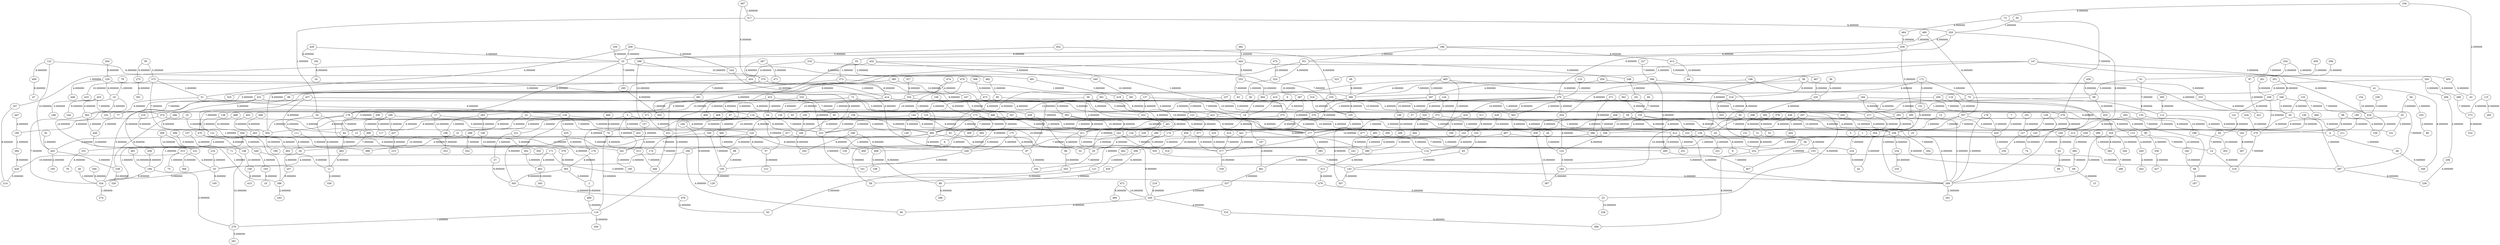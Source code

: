 graph {
 294--334 [ label =9.000000 ];
 458--194 [ label =8.000000 ];
 480--357 [ label =6.000000 ];
 480--186 [ label =1.000000 ];
 72--179 [ label =10.000000 ];
 72--470 [ label =7.000000 ];
 72--347 [ label =3.000000 ];
 72--277 [ label =2.000000 ];
 327--335 [ label =6.000000 ];
 368--473 [ label =8.000000 ];
 402--304 [ label =9.000000 ];
 382--444 [ label =1.000000 ];
 410--277 [ label =7.000000 ];
 109--173 [ label =6.000000 ];
 178--269 [ label =1.000000 ];
 178--420 [ label =5.000000 ];
 173--485 [ label =5.000000 ];
 173--338 [ label =8.000000 ];
 173--21 [ label =2.000000 ];
 173--250 [ label =10.000000 ];
 173--81 [ label =7.000000 ];
 107--148 [ label =4.000000 ];
 346--422 [ label =8.000000 ];
 346--416 [ label =7.000000 ];
 346--30 [ label =5.000000 ];
 124--372 [ label =3.000000 ];
 124--146 [ label =10.000000 ];
 330--32 [ label =9.000000 ];
 434--270 [ label =10.000000 ];
 60--59 [ label =7.000000 ];
 210--470 [ label =8.000000 ];
 378--26 [ label =7.000000 ];
 378--151 [ label =9.000000 ];
 254--61 [ label =7.000000 ];
 254--405 [ label =2.000000 ];
 254--97 [ label =2.000000 ];
 348--370 [ label =10.000000 ];
 348--157 [ label =10.000000 ];
 289--282 [ label =1.000000 ];
 198--297 [ label =4.000000 ];
 198--68 [ label =7.000000 ];
 245--200 [ label =8.000000 ];
 245--406 [ label =3.000000 ];
 245--288 [ label =9.000000 ];
 40--334 [ label =1.000000 ];
 200--269 [ label =10.000000 ];
 200--392 [ label =6.000000 ];
 91--443 [ label =2.000000 ];
 3--223 [ label =4.000000 ];
 3--380 [ label =8.000000 ];
 3--221 [ label =1.000000 ];
 3--341 [ label =5.000000 ];
 3--403 [ label =5.000000 ];
 465--485 [ label =6.000000 ];
 465--177 [ label =2.000000 ];
 465--297 [ label =2.000000 ];
 465--318 [ label =9.000000 ];
 474--335 [ label =4.000000 ];
 335--177 [ label =4.000000 ];
 335--138 [ label =5.000000 ];
 227--398 [ label =7.000000 ];
 186--32 [ label =9.000000 ];
 186--413 [ label =9.000000 ];
 186--351 [ label =2.000000 ];
 444--304 [ label =8.000000 ];
 444--467 [ label =5.000000 ];
 444--253 [ label =5.000000 ];
 417--166 [ label =9.000000 ];
 417--89 [ label =9.000000 ];
 207--338 [ label =8.000000 ];
 207--411 [ label =4.000000 ];
 207--404 [ label =1.000000 ];
 372--223 [ label =1.000000 ];
 372--26 [ label =4.000000 ];
 372--494 [ label =4.000000 ];
 494--380 [ label =2.000000 ];
 201--258 [ label =8.000000 ];
 429--32 [ label =5.000000 ];
 429--182 [ label =8.000000 ];
 138--131 [ label =3.000000 ];
 413--64 [ label =10.000000 ];
 175--249 [ label =5.000000 ];
 175--87 [ label =6.000000 ];
 432--105 [ label =7.000000 ];
 432--340 [ label =6.000000 ];
 432--272 [ label =1.000000 ];
 232--119 [ label =4.000000 ];
 232--65 [ label =7.000000 ];
 146--299 [ label =10.000000 ];
 473--422 [ label =5.000000 ];
 473--283 [ label =1.000000 ];
 360--499 [ label =3.000000 ];
 137--45 [ label =10.000000 ];
 137--23 [ label =9.000000 ];
 137--322 [ label =4.000000 ];
 61--99 [ label =5.000000 ];
 61--135 [ label =7.000000 ];
 184--292 [ label =9.000000 ];
 184--363 [ label =3.000000 ];
 184--135 [ label =7.000000 ];
 135--189 [ label =10.000000 ];
 147--222 [ label =3.000000 ];
 147--416 [ label =8.000000 ];
 147--41 [ label =3.000000 ];
 147--323 [ label =2.000000 ];
 323--267 [ label =10.000000 ];
 221--27 [ label =1.000000 ];
 264--229 [ label =9.000000 ];
 122--443 [ label =10.000000 ];
 122--409 [ label =8.000000 ];
 122--482 [ label =6.000000 ];
 319--454 [ label =4.000000 ];
 319--375 [ label =1.000000 ];
 271--329 [ label =9.000000 ];
 271--383 [ label =2.000000 ];
 271--386 [ label =9.000000 ];
 392--386 [ label =4.000000 ];
 81--205 [ label =8.000000 ];
 81--493 [ label =3.000000 ];
 470--440 [ label =3.000000 ];
 470--148 [ label =8.000000 ];
 470--493 [ label =8.000000 ];
 398--30 [ label =4.000000 ];
 398--495 [ label =2.000000 ];
 398--364 [ label =7.000000 ];
 67--304 [ label =8.000000 ];
 67--20 [ label =10.000000 ];
 6--144 [ label =3.000000 ];
 6--202 [ label =6.000000 ];
 459--97 [ label =2.000000 ];
 154--416 [ label =10.000000 ];
 267--278 [ label =2.000000 ];
 267--375 [ label =5.000000 ];
 267--174 [ label =4.000000 ];
 452--32 [ label =5.000000 ];
 452--235 [ label =8.000000 ];
 405--43 [ label =9.000000 ];
 104--73 [ label =6.000000 ];
 104--43 [ label =2.000000 ];
 216--33 [ label =2.000000 ];
 110--276 [ label =1.000000 ];
 497--454 [ label =9.000000 ];
 497--317 [ label =1.000000 ];
 39--59 [ label =3.000000 ];
 39--411 [ label =2.000000 ];
 39--468 [ label =10.000000 ];
 39--401 [ label =4.000000 ];
 401--20 [ label =2.000000 ];
 430--99 [ label =9.000000 ];
 317--328 [ label =6.000000 ];
 317--34 [ label =1.000000 ];
 95--373 [ label =5.000000 ];
 95--275 [ label =6.000000 ];
 488--500 [ label =10.000000 ];
 235--374 [ label =10.000000 ];
 235--397 [ label =7.000000 ];
 50--328 [ label =1.000000 ];
 17--177 [ label =8.000000 ];
 17--437 [ label =6.000000 ];
 17--196 [ label =10.000000 ];
 287--370 [ label =6.000000 ];
 287--471 [ label =3.000000 ];
 370--177 [ label =3.000000 ];
 370--381 [ label =7.000000 ];
 370--414 [ label =8.000000 ];
 370--77 [ label =3.000000 ];
 12--338 [ label =1.000000 ];
 477--114 [ label =5.000000 ];
 118--357 [ label =10.000000 ];
 209--32 [ label =3.000000 ];
 209--51 [ label =4.000000 ];
 209--244 [ label =2.000000 ];
 361--123 [ label =8.000000 ];
 361--393 [ label =5.000000 ];
 172--390 [ label =6.000000 ];
 172--70 [ label =3.000000 ];
 172--152 [ label =3.000000 ];
 288--273 [ label =7.000000 ];
 78--19 [ label =1.000000 ];
 253--364 [ label =10.000000 ];
 253--63 [ label =7.000000 ];
 45--120 [ label =6.000000 ];
 45--420 [ label =1.000000 ];
 45--84 [ label =8.000000 ];
 500--194 [ label =1.000000 ];
 500--379 [ label =5.000000 ];
 308--97 [ label =6.000000 ];
 453--363 [ label =9.000000 ];
 453--374 [ label =7.000000 ];
 453--188 [ label =3.000000 ];
 103--114 [ label =8.000000 ];
 103--83 [ label =4.000000 ];
 56--204 [ label =9.000000 ];
 56--318 [ label =8.000000 ];
 56--333 [ label =5.000000 ];
 328--276 [ label =9.000000 ];
 328--439 [ label =6.000000 ];
 328--252 [ label =9.000000 ];
 10--238 [ label =8.000000 ];
 10--263 [ label =3.000000 ];
 263--341 [ label =5.000000 ];
 357--338 [ label =7.000000 ];
 357--162 [ label =9.000000 ];
 357--208 [ label =8.000000 ];
 364--16 [ label =2.000000 ];
 419--59 [ label =10.000000 ];
 419--16 [ label =7.000000 ];
 408--208 [ label =7.000000 ];
 73--278 [ label =7.000000 ];
 73--464 [ label =4.000000 ];
 464--439 [ label =3.000000 ];
 276--269 [ label =3.000000 ];
 276--179 [ label =4.000000 ];
 276--204 [ label =1.000000 ];
 276--424 [ label =10.000000 ];
 276--37 [ label =6.000000 ];
 229--19 [ label =9.000000 ];
 229--393 [ label =8.000000 ];
 229--448 [ label =4.000000 ];
 239--416 [ label =3.000000 ];
 377--277 [ label =9.000000 ];
 373--223 [ label =6.000000 ];
 373--51 [ label =2.000000 ];
 373--131 [ label =7.000000 ];
 373--433 [ label =10.000000 ];
 70--112 [ label =8.000000 ];
 70--436 [ label =3.000000 ];
 32--179 [ label =6.000000 ];
 32--491 [ label =6.000000 ];
 32--167 [ label =1.000000 ];
 32--295 [ label =7.000000 ];
 98--270 [ label =9.000000 ];
 98--159 [ label =4.000000 ];
 416--159 [ label =1.000000 ];
 191--127 [ label =10.000000 ];
 311--142 [ label =9.000000 ];
 157--313 [ label =1.000000 ];
 272--247 [ label =10.000000 ];
 272--431 [ label =10.000000 ];
 431--231 [ label =6.000000 ];
 431--77 [ label =7.000000 ];
 431--383 [ label =4.000000 ];
 468--13 [ label =3.000000 ];
 374--190 [ label =4.000000 ];
 374--13 [ label =2.000000 ];
 268--304 [ label =9.000000 ];
 261--258 [ label =9.000000 ];
 491--418 [ label =3.000000 ];
 418--376 [ label =10.000000 ];
 418--16 [ label =7.000000 ];
 320--177 [ label =1.000000 ];
 351--248 [ label =6.000000 ];
 351--116 [ label =2.000000 ];
 351--324 [ label =6.000000 ];
 237--84 [ label =5.000000 ];
 237--278 [ label =2.000000 ];
 371--451 [ label =5.000000 ];
 247--438 [ label =5.000000 ];
 438--411 [ label =9.000000 ];
 436--53 [ label =8.000000 ];
 148--156 [ label =10.000000 ];
 381--302 [ label =1.000000 ];
 295--302 [ label =9.000000 ];
 34--2 [ label =4.000000 ];
 34--111 [ label =4.000000 ];
 385--87 [ label =7.000000 ];
 385--86 [ label =8.000000 ];
 99--292 [ label =1.000000 ];
 99--455 [ label =9.000000 ];
 406--206 [ label =2.000000 ];
 26--8 [ label =8.000000 ];
 466--79 [ label =8.000000 ];
 439--395 [ label =5.000000 ];
 439--55 [ label =4.000000 ];
 55--482 [ label =2.000000 ];
 55--451 [ label =4.000000 ];
 362--155 [ label =6.000000 ];
 83--143 [ label =9.000000 ];
 155--277 [ label =10.000000 ];
 155--240 [ label =10.000000 ];
 155--79 [ label =10.000000 ];
 155--139 [ label =5.000000 ];
 139--380 [ label =5.000000 ];
 139--252 [ label =9.000000 ];
 338--234 [ label =4.000000 ];
 338--114 [ label =3.000000 ];
 338--394 [ label =7.000000 ];
 19--363 [ label =5.000000 ];
 19--231 [ label =10.000000 ];
 19--164 [ label =8.000000 ];
 300--112 [ label =9.000000 ];
 278--21 [ label =7.000000 ];
 278--113 [ label =9.000000 ];
 278--127 [ label =3.000000 ];
 278--90 [ label =2.000000 ];
 128--127 [ label =7.000000 ];
 128--145 [ label =1.000000 ];
 113--445 [ label =4.000000 ];
 380--312 [ label =4.000000 ];
 152--354 [ label =5.000000 ];
 202--354 [ label =10.000000 ];
 482--85 [ label =2.000000 ];
 85--136 [ label =3.000000 ];
 85--197 [ label =10.000000 ];
 369--231 [ label =10.000000 ];
 369--396 [ label =1.000000 ];
 479--485 [ label =1.000000 ];
 479--390 [ label =1.000000 ];
 479--396 [ label =1.000000 ];
 363--334 [ label =7.000000 ];
 363--449 [ label =1.000000 ];
 77--449 [ label =2.000000 ];
 449--231 [ label =9.000000 ];
 316--105 [ label =10.000000 ];
 51--126 [ label =9.000000 ];
 51--102 [ label =8.000000 ];
 179--223 [ label =5.000000 ];
 179--304 [ label =3.000000 ];
 179--120 [ label =5.000000 ];
 179--11 [ label =8.000000 ];
 440--193 [ label =2.000000 ];
 440--11 [ label =9.000000 ];
 16--242 [ label =6.000000 ];
 94--35 [ label =5.000000 ];
 94--255 [ label =1.000000 ];
 49--390 [ label =8.000000 ];
 126--31 [ label =9.000000 ];
 126--79 [ label =7.000000 ];
 126--358 [ label =3.000000 ];
 399--71 [ label =5.000000 ];
 242--341 [ label =5.000000 ];
 242--355 [ label =7.000000 ];
 355--143 [ label =7.000000 ];
 359--390 [ label =4.000000 ];
 359--38 [ label =8.000000 ];
 454--414 [ label =2.000000 ];
 454--325 [ label =3.000000 ];
 423--223 [ label =4.000000 ];
 423--54 [ label =1.000000 ];
 423--469 [ label =3.000000 ];
 312--478 [ label =8.000000 ];
 171--33 [ label =4.000000 ];
 171--462 [ label =4.000000 ];
 171--478 [ label =2.000000 ];
 478--23 [ label =5.000000 ];
 262--462 [ label =2.000000 ];
 462--345 [ label =8.000000 ];
 149--162 [ label =10.000000 ];
 149--211 [ label =5.000000 ];
 86--266 [ label =5.000000 ];
 266--131 [ label =9.000000 ];
 21--153 [ label =8.000000 ];
 153--150 [ label =5.000000 ];
 153--397 [ label =10.000000 ];
 169--222 [ label =8.000000 ];
 169--496 [ label =3.000000 ];
 169--437 [ label =3.000000 ];
 169--117 [ label =5.000000 ];
 414--322 [ label =5.000000 ];
 414--246 [ label =3.000000 ];
 156--415 [ label =2.000000 ];
 390--105 [ label =8.000000 ];
 390--441 [ label =8.000000 ];
 322--134 [ label =3.000000 ];
 322--441 [ label =9.000000 ];
 441--277 [ label =2.000000 ];
 35--329 [ label =9.000000 ];
 35--101 [ label =2.000000 ];
 293--240 [ label =8.000000 ];
 293--101 [ label =4.000000 ];
 105--177 [ label =1.000000 ];
 105--307 [ label =8.000000 ];
 143--269 [ label =6.000000 ];
 143--307 [ label =5.000000 ];
 461--194 [ label =10.000000 ];
 119--223 [ label =8.000000 ];
 119--460 [ label =1.000000 ];
 119--57 [ label =5.000000 ];
 125--223 [ label =3.000000 ];
 125--386 [ label =4.000000 ];
 125--140 [ label =5.000000 ];
 7--420 [ label =3.000000 ];
 297--123 [ label =3.000000 ];
 297--376 [ label =1.000000 ];
 297--217 [ label =1.000000 ];
 422--485 [ label =7.000000 ];
 422--483 [ label =4.000000 ];
 457--334 [ label =3.000000 ];
 457--84 [ label =6.000000 ];
 457--486 [ label =4.000000 ];
 115--273 [ label =6.000000 ];
 115--265 [ label =9.000000 ];
 386--306 [ label =9.000000 ];
 386--69 [ label =9.000000 ];
 225--277 [ label =5.000000 ];
 79--116 [ label =10.000000 ];
 79--170 [ label =6.000000 ];
 250--150 [ label =7.000000 ];
 250--170 [ label =7.000000 ];
 133--30 [ label =6.000000 ];
 133--484 [ label =7.000000 ];
 30--397 [ label =1.000000 ];
 30--259 [ label =6.000000 ];
 240--62 [ label =3.000000 ];
 31--313 [ label =5.000000 ];
 31--331 [ label =5.000000 ];
 31--388 [ label =10.000000 ];
 111--388 [ label =5.000000 ];
 379--365 [ label =8.000000 ];
 23--228 [ label =10.000000 ];
 395--259 [ label =3.000000 ];
 395--183 [ label =10.000000 ];
 376--142 [ label =2.000000 ];
 376--226 [ label =6.000000 ];
 226--20 [ label =4.000000 ];
 120--499 [ label =8.000000 ];
 120--57 [ label =8.000000 ];
 120--29 [ label =3.000000 ];
 131--29 [ label =8.000000 ];
 290--496 [ label =7.000000 ];
 259--384 [ label =2.000000 ];
 384--69 [ label =7.000000 ];
 420--230 [ label =2.000000 ];
 127--230 [ label =4.000000 ];
 393--456 [ label =4.000000 ];
 393--309 [ label =9.000000 ];
 144--177 [ label =5.000000 ];
 144--451 [ label =9.000000 ];
 144--309 [ label =8.000000 ];
 499--108 [ label =5.000000 ];
 292--485 [ label =10.000000 ];
 292--269 [ label =2.000000 ];
 292--1 [ label =2.000000 ];
 277--339 [ label =10.000000 ];
 283--196 [ label =1.000000 ];
 283--106 [ label =5.000000 ];
 158--174 [ label =10.000000 ];
 158--223 [ label =5.000000 ];
 158--160 [ label =9.000000 ];
 54--160 [ label =7.000000 ];
 486--411 [ label =5.000000 ];
 486--9 [ label =7.000000 ];
 428--142 [ label =10.000000 ];
 69--15 [ label =5.000000 ];
 22--485 [ label =3.000000 ];
 22--498 [ label =5.000000 ];
 142--241 [ label =9.000000 ];
 411--96 [ label =4.000000 ];
 411--241 [ label =1.000000 ];
 100--160 [ label =8.000000 ];
 90--20 [ label =1.000000 ];
 90--356 [ label =4.000000 ];
 90--342 [ label =10.000000 ];
 342--68 [ label =10.000000 ];
 447--190 [ label =4.000000 ];
 190--284 [ label =1.000000 ];
 284--426 [ label =9.000000 ];
 460--88 [ label =1.000000 ];
 88--150 [ label =3.000000 ];
 217--5 [ label =5.000000 ];
 59--269 [ label =4.000000 ];
 59--222 [ label =8.000000 ];
 59--280 [ label =5.000000 ];
 96--343 [ label =10.000000 ];
 196--353 [ label =7.000000 ];
 304--199 [ label =10.000000 ];
 29--257 [ label =4.000000 ];
 257--396 [ label =9.000000 ];
 136--485 [ label =9.000000 ];
 136--425 [ label =3.000000 ];
 92--358 [ label =4.000000 ];
 92--25 [ label =9.000000 ];
 485--334 [ label =1.000000 ];
 485--443 [ label =2.000000 ];
 485--20 [ label =8.000000 ];
 485--87 [ label =6.000000 ];
 485--130 [ label =1.000000 ];
 445--442 [ label =2.000000 ];
 123--412 [ label =2.000000 ];
 123--176 [ label =8.000000 ];
 425--176 [ label =5.000000 ];
 176--365 [ label =8.000000 ];
 62--66 [ label =2.000000 ];
 383--44 [ label =8.000000 ];
 27--305 [ label =8.000000 ];
 365--2 [ label =3.000000 ];
 365--305 [ label =8.000000 ];
 347--270 [ label =4.000000 ];
 347--305 [ label =5.000000 ];
 318--203 [ label =9.000000 ];
 475--324 [ label =10.000000 ];
 496--71 [ label =7.000000 ];
 496--400 [ label =10.000000 ];
 134--495 [ label =7.000000 ];
 134--400 [ label =7.000000 ];
 315--33 [ label =4.000000 ];
 315--426 [ label =10.000000 ];
 315--75 [ label =1.000000 ];
 341--185 [ label =3.000000 ];
 258--270 [ label =10.000000 ];
 258--141 [ label =8.000000 ];
 306--121 [ label =2.000000 ];
 306--435 [ label =6.000000 ];
 435--89 [ label =2.000000 ];
 443--238 [ label =3.000000 ];
 443--165 [ label =2.000000 ];
 174--343 [ label =1.000000 ];
 174--314 [ label =5.000000 ];
 84--463 [ label =2.000000 ];
 463--11 [ label =8.000000 ];
 194--334 [ label =8.000000 ];
 194--279 [ label =2.000000 ];
 71--279 [ label =10.000000 ];
 197--481 [ label =4.000000 ];
 114--481 [ label =3.000000 ];
 467--220 [ label =3.000000 ];
 219--205 [ label =8.000000 ];
 472--205 [ label =10.000000 ];
 472--490 [ label =8.000000 ];
 162--367 [ label =8.000000 ];
 275--391 [ label =6.000000 ];
 356--427 [ label =2.000000 ];
 36--220 [ label =4.000000 ];
 437--215 [ label =5.000000 ];
 246--129 [ label =9.000000 ];
 150--129 [ label =3.000000 ];
 57--212 [ label =3.000000 ];
 9--58 [ label =7.000000 ];
 121--58 [ label =6.000000 ];
 412--269 [ label =4.000000 ];
 412--495 [ label =9.000000 ];
 412--14 [ label =7.000000 ];
 412--251 [ label =1.000000 ];
 481--337 [ label =2.000000 ];
 337--205 [ label =4.000000 ];
 375--249 [ label =9.000000 ];
 375--260 [ label =10.000000 ];
 177--285 [ label =1.000000 ];
 340--281 [ label =10.000000 ];
 106--350 [ label =10.000000 ];
 166--33 [ label =2.000000 ];
 166--46 [ label =4.000000 ];
 205--310 [ label =4.000000 ];
 205--46 [ label =9.000000 ];
 273--332 [ label =9.000000 ];
 487--20 [ label =5.000000 ];
 487--224 [ label =2.000000 ];
 1--224 [ label =7.000000 ];
 426--214 [ label =3.000000 ];
 167--214 [ label =8.000000 ];
 248--181 [ label =3.000000 ];
 397--236 [ label =8.000000 ];
 206--236 [ label =4.000000 ];
 324--28 [ label =1.000000 ];
 305--476 [ label =4.000000 ];
 20--192 [ label =7.000000 ];
 87--192 [ label =2.000000 ];
 180--4 [ label =6.000000 ];
 498--352 [ label =7.000000 ];
 2--489 [ label =9.000000 ];
 489--116 [ label =2.000000 ];
 97--421 [ label =2.000000 ];
 333--421 [ label =4.000000 ];
 116--279 [ label =1.000000 ];
 116--450 [ label =3.000000 ];
 329--269 [ label =3.000000 ];
 329--282 [ label =8.000000 ];
 329--344 [ label =10.000000 ];
 112--4 [ label =9.000000 ];
 112--213 [ label =5.000000 ];
 220--298 [ label =6.000000 ];
 331--76 [ label =6.000000 ];
 282--286 [ label =7.000000 ];
 89--296 [ label =6.000000 ];
 222--321 [ label =2.000000 ];
 182--24 [ label =8.000000 ];
 238--326 [ label =10.000000 ];
 160--163 [ label =8.000000 ];
 168--249 [ label =9.000000 ];
 168--163 [ label =8.000000 ];
 68--187 [ label =1.000000 ];
 33--334 [ label =5.000000 ];
 33--195 [ label =9.000000 ];
 456--252 [ label =2.000000 ];
 456--492 [ label =10.000000 ];
 495--407 [ label =7.000000 ];
 38--407 [ label =3.000000 ];
 145--74 [ label =10.000000 ];
 224--42 [ label =9.000000 ];
 354--42 [ label =3.000000 ];
 255--80 [ label =2.000000 ];
 234--233 [ label =10.000000 ];
 11--336 [ label =2.000000 ];
 269--301 [ label =1.000000 ];
 249--161 [ label =3.000000 ];
 223--161 [ label =3.000000 ];
 424--256 [ label =3.000000 ];
 231--366 [ label =8.000000 ];
 44--132 [ label =3.000000 ];
 204--132 [ label =4.000000 ];
 208--132 [ label =8.000000 ];
 132--183 [ label =3.000000 ];
 244--52 [ label =8.000000 ];
 280--52 [ label =3.000000 ];
 4--48 [ label =1.000000 ];
 193--18 [ label =9.000000 ];
 141--82 [ label =8.000000 ];
 82--14 [ label =7.000000 ];
 252--389 [ label =8.000000 ];
 310--389 [ label =8.000000 ];
 313--446 [ label =7.000000 ];
 451--446 [ label =7.000000 ];
 270--218 [ label =7.000000 ];
 14--218 [ label =8.000000 ];
 409--47 [ label =8.000000 ];
 41--349 [ label =8.000000 ];
 48--349 [ label =9.000000 ];
 334--274 [ label =1.000000 ];
 189--303 [ label =10.000000 ];
 343--93 [ label =2.000000 ];
 476--93 [ label =6.000000 ];
 358--387 [ label =10.000000 ];
 183--387 [ label =2.000000 ];
 279--291 [ label =5.000000 ];
 396--243 [ label =2.000000 ];
}